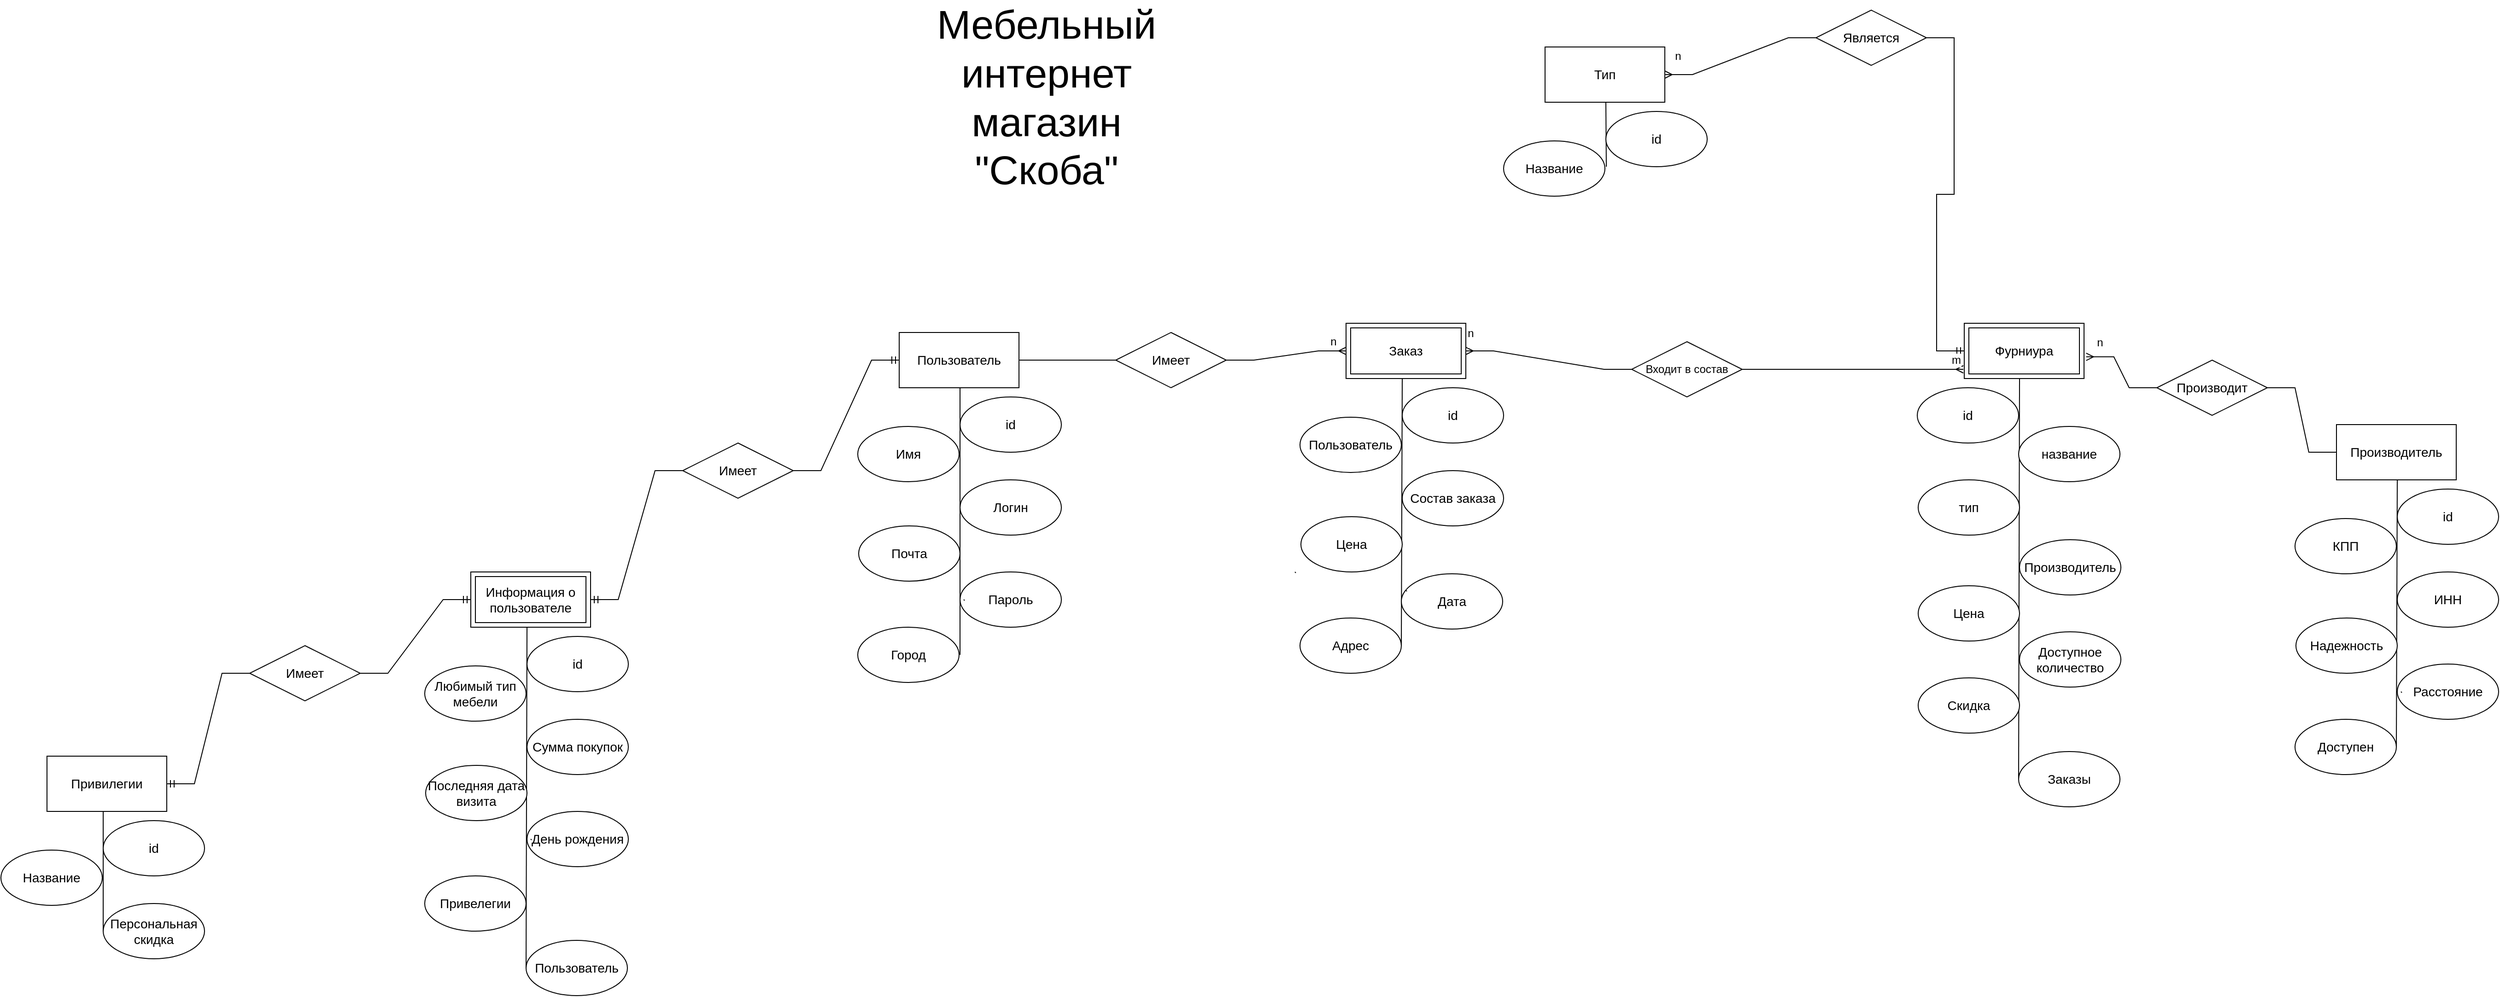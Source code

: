 <mxfile version="20.3.3" type="device"><diagram id="UdhSs_-ZGYCPiPoCD-Hz" name="Page-1"><mxGraphModel dx="2474" dy="528" grid="1" gridSize="10" guides="1" tooltips="1" connect="1" arrows="1" fold="1" page="1" pageScale="1" pageWidth="827" pageHeight="1169" math="0" shadow="0"><root><mxCell id="0"/><mxCell id="1" parent="0"/><mxCell id="m88YDGORwpVwvJDOowfY-3" value="" style="endArrow=none;html=1;rounded=0;entryX=0.5;entryY=1;entryDx=0;entryDy=0;exitX=1;exitY=0.5;exitDx=0;exitDy=0;fontSize=14;" parent="1" source="m88YDGORwpVwvJDOowfY-15" edge="1"><mxGeometry width="50" height="50" relative="1" as="geometry"><mxPoint x="631" y="1040" as="sourcePoint"/><mxPoint x="631" y="730" as="targetPoint"/></mxGeometry></mxCell><mxCell id="m88YDGORwpVwvJDOowfY-7" value="Дата" style="ellipse;whiteSpace=wrap;html=1;fontSize=14;" parent="1" vertex="1"><mxGeometry x="630" y="942" width="110" height="60" as="geometry"/></mxCell><mxCell id="m88YDGORwpVwvJDOowfY-8" value="Состав заказа" style="ellipse;whiteSpace=wrap;html=1;fontSize=14;" parent="1" vertex="1"><mxGeometry x="631" y="830" width="110" height="60" as="geometry"/></mxCell><mxCell id="m88YDGORwpVwvJDOowfY-9" value="id" style="ellipse;whiteSpace=wrap;html=1;fontSize=14;" parent="1" vertex="1"><mxGeometry x="631" y="740" width="110" height="60" as="geometry"/></mxCell><mxCell id="m88YDGORwpVwvJDOowfY-10" value="Пользователь" style="ellipse;whiteSpace=wrap;html=1;fontSize=14;" parent="1" vertex="1"><mxGeometry x="520" y="772" width="110" height="60" as="geometry"/></mxCell><mxCell id="m88YDGORwpVwvJDOowfY-12" value="" style="endArrow=none;html=1;rounded=0;entryX=0;entryY=0.5;entryDx=0;entryDy=0;fontSize=14;" parent="1" edge="1"><mxGeometry width="50" height="50" relative="1" as="geometry"><mxPoint x="635" y="960" as="sourcePoint"/><mxPoint x="636" y="961" as="targetPoint"/></mxGeometry></mxCell><mxCell id="m88YDGORwpVwvJDOowfY-14" value="Цена" style="ellipse;whiteSpace=wrap;html=1;fontSize=14;" parent="1" vertex="1"><mxGeometry x="521" y="880" width="110" height="60" as="geometry"/></mxCell><mxCell id="m88YDGORwpVwvJDOowfY-15" value="Адрес" style="ellipse;whiteSpace=wrap;html=1;fontSize=14;" parent="1" vertex="1"><mxGeometry x="520" y="990" width="110" height="60" as="geometry"/></mxCell><mxCell id="m88YDGORwpVwvJDOowfY-18" value="Производитель" style="rounded=0;whiteSpace=wrap;html=1;fontSize=14;" parent="1" vertex="1"><mxGeometry x="1645" y="780" width="130" height="60" as="geometry"/></mxCell><mxCell id="m88YDGORwpVwvJDOowfY-19" value="" style="endArrow=none;html=1;rounded=0;entryX=0.5;entryY=1;entryDx=0;entryDy=0;exitX=1;exitY=0.5;exitDx=0;exitDy=0;fontSize=14;" parent="1" source="m88YDGORwpVwvJDOowfY-26" edge="1"><mxGeometry width="50" height="50" relative="1" as="geometry"><mxPoint x="1711" y="1150" as="sourcePoint"/><mxPoint x="1711" y="840" as="targetPoint"/></mxGeometry></mxCell><mxCell id="m88YDGORwpVwvJDOowfY-20" value="Расстояние" style="ellipse;whiteSpace=wrap;html=1;fontSize=14;" parent="1" vertex="1"><mxGeometry x="1711" y="1040" width="110" height="60" as="geometry"/></mxCell><mxCell id="m88YDGORwpVwvJDOowfY-21" value="ИНН" style="ellipse;whiteSpace=wrap;html=1;fontSize=14;" parent="1" vertex="1"><mxGeometry x="1711" y="940" width="110" height="60" as="geometry"/></mxCell><mxCell id="m88YDGORwpVwvJDOowfY-22" value="id" style="ellipse;whiteSpace=wrap;html=1;fontSize=14;" parent="1" vertex="1"><mxGeometry x="1711" y="850" width="110" height="60" as="geometry"/></mxCell><mxCell id="m88YDGORwpVwvJDOowfY-23" value="КПП" style="ellipse;whiteSpace=wrap;html=1;fontSize=14;" parent="1" vertex="1"><mxGeometry x="1600" y="882" width="110" height="60" as="geometry"/></mxCell><mxCell id="m88YDGORwpVwvJDOowfY-24" value="" style="endArrow=none;html=1;rounded=0;entryX=0;entryY=0.5;entryDx=0;entryDy=0;fontSize=14;" parent="1" edge="1"><mxGeometry width="50" height="50" relative="1" as="geometry"><mxPoint x="1715" y="1070" as="sourcePoint"/><mxPoint x="1716" y="1071" as="targetPoint"/></mxGeometry></mxCell><mxCell id="m88YDGORwpVwvJDOowfY-25" value="Надежность" style="ellipse;whiteSpace=wrap;html=1;fontSize=14;" parent="1" vertex="1"><mxGeometry x="1601" y="990" width="110" height="60" as="geometry"/></mxCell><mxCell id="m88YDGORwpVwvJDOowfY-26" value="Доступен" style="ellipse;whiteSpace=wrap;html=1;fontSize=14;" parent="1" vertex="1"><mxGeometry x="1600" y="1100" width="110" height="60" as="geometry"/></mxCell><mxCell id="m88YDGORwpVwvJDOowfY-37" value="" style="endArrow=none;html=1;rounded=0;entryX=0.5;entryY=1;entryDx=0;entryDy=0;fontSize=14;exitX=0;exitY=0.5;exitDx=0;exitDy=0;" parent="1" source="t4gQE0uecvHXMkZjghIy-9" edge="1"><mxGeometry width="50" height="50" relative="1" as="geometry"><mxPoint x="1320" y="1090" as="sourcePoint"/><mxPoint x="1301" y="730" as="targetPoint"/></mxGeometry></mxCell><mxCell id="m88YDGORwpVwvJDOowfY-38" value="Скидка" style="ellipse;whiteSpace=wrap;html=1;fontSize=14;" parent="1" vertex="1"><mxGeometry x="1191" y="1055" width="110" height="60" as="geometry"/></mxCell><mxCell id="m88YDGORwpVwvJDOowfY-39" value="Производитель" style="ellipse;whiteSpace=wrap;html=1;fontSize=14;" parent="1" vertex="1"><mxGeometry x="1301" y="905" width="110" height="60" as="geometry"/></mxCell><mxCell id="m88YDGORwpVwvJDOowfY-40" value="id" style="ellipse;whiteSpace=wrap;html=1;fontSize=14;" parent="1" vertex="1"><mxGeometry x="1190" y="740" width="110" height="60" as="geometry"/></mxCell><mxCell id="m88YDGORwpVwvJDOowfY-41" value="тип" style="ellipse;whiteSpace=wrap;html=1;fontSize=14;" parent="1" vertex="1"><mxGeometry x="1191" y="840" width="110" height="60" as="geometry"/></mxCell><mxCell id="m88YDGORwpVwvJDOowfY-42" value="" style="endArrow=none;html=1;rounded=0;entryX=0;entryY=0.5;entryDx=0;entryDy=0;fontSize=14;" parent="1" edge="1"><mxGeometry width="50" height="50" relative="1" as="geometry"><mxPoint x="1305" y="1035" as="sourcePoint"/><mxPoint x="1306" y="1036" as="targetPoint"/></mxGeometry></mxCell><mxCell id="m88YDGORwpVwvJDOowfY-43" value="Цена" style="ellipse;whiteSpace=wrap;html=1;fontSize=14;" parent="1" vertex="1"><mxGeometry x="1191" y="955" width="110" height="60" as="geometry"/></mxCell><mxCell id="m88YDGORwpVwvJDOowfY-44" value="Доступное количество" style="ellipse;whiteSpace=wrap;html=1;fontSize=14;" parent="1" vertex="1"><mxGeometry x="1301" y="1005" width="110" height="60" as="geometry"/></mxCell><mxCell id="m88YDGORwpVwvJDOowfY-45" value="Тип" style="rounded=0;whiteSpace=wrap;html=1;fontSize=14;" parent="1" vertex="1"><mxGeometry x="786" y="370" width="130" height="60" as="geometry"/></mxCell><mxCell id="m88YDGORwpVwvJDOowfY-46" value="" style="endArrow=none;html=1;rounded=0;entryX=0.5;entryY=1;entryDx=0;entryDy=0;fontSize=14;" parent="1" edge="1"><mxGeometry width="50" height="50" relative="1" as="geometry"><mxPoint x="852.5" y="500" as="sourcePoint"/><mxPoint x="852" y="430" as="targetPoint"/></mxGeometry></mxCell><mxCell id="m88YDGORwpVwvJDOowfY-49" value="id" style="ellipse;whiteSpace=wrap;html=1;fontSize=14;" parent="1" vertex="1"><mxGeometry x="852" y="440" width="110" height="60" as="geometry"/></mxCell><mxCell id="m88YDGORwpVwvJDOowfY-50" value="Название" style="ellipse;whiteSpace=wrap;html=1;fontSize=14;" parent="1" vertex="1"><mxGeometry x="741" y="472" width="110" height="60" as="geometry"/></mxCell><mxCell id="m88YDGORwpVwvJDOowfY-51" value="" style="endArrow=none;html=1;rounded=0;entryX=0;entryY=0.5;entryDx=0;entryDy=0;fontSize=14;" parent="1" edge="1"><mxGeometry width="50" height="50" relative="1" as="geometry"><mxPoint x="514.5" y="940" as="sourcePoint"/><mxPoint x="515.5" y="941" as="targetPoint"/></mxGeometry></mxCell><mxCell id="m88YDGORwpVwvJDOowfY-55" value="Пользователь" style="rounded=0;whiteSpace=wrap;html=1;fontSize=14;" parent="1" vertex="1"><mxGeometry x="85" y="680" width="130" height="60" as="geometry"/></mxCell><mxCell id="m88YDGORwpVwvJDOowfY-56" value="" style="endArrow=none;html=1;rounded=0;entryX=0.5;entryY=1;entryDx=0;entryDy=0;fontSize=14;" parent="1" edge="1"><mxGeometry width="50" height="50" relative="1" as="geometry"><mxPoint x="151" y="1030" as="sourcePoint"/><mxPoint x="151" y="740" as="targetPoint"/></mxGeometry></mxCell><mxCell id="m88YDGORwpVwvJDOowfY-57" value="Пароль" style="ellipse;whiteSpace=wrap;html=1;fontSize=14;" parent="1" vertex="1"><mxGeometry x="151" y="940" width="110" height="60" as="geometry"/></mxCell><mxCell id="m88YDGORwpVwvJDOowfY-58" value="Логин" style="ellipse;whiteSpace=wrap;html=1;fontSize=14;" parent="1" vertex="1"><mxGeometry x="151" y="840" width="110" height="60" as="geometry"/></mxCell><mxCell id="m88YDGORwpVwvJDOowfY-59" value="id" style="ellipse;whiteSpace=wrap;html=1;fontSize=14;" parent="1" vertex="1"><mxGeometry x="151" y="750" width="110" height="60" as="geometry"/></mxCell><mxCell id="m88YDGORwpVwvJDOowfY-60" value="Имя" style="ellipse;whiteSpace=wrap;html=1;fontSize=14;" parent="1" vertex="1"><mxGeometry x="40" y="782" width="110" height="60" as="geometry"/></mxCell><mxCell id="m88YDGORwpVwvJDOowfY-61" value="" style="endArrow=none;html=1;rounded=0;entryX=0;entryY=0.5;entryDx=0;entryDy=0;fontSize=14;" parent="1" edge="1"><mxGeometry width="50" height="50" relative="1" as="geometry"><mxPoint x="155" y="970" as="sourcePoint"/><mxPoint x="156" y="971" as="targetPoint"/></mxGeometry></mxCell><mxCell id="m88YDGORwpVwvJDOowfY-62" value="Почта" style="ellipse;whiteSpace=wrap;html=1;fontSize=14;" parent="1" vertex="1"><mxGeometry x="41" y="890" width="110" height="60" as="geometry"/></mxCell><mxCell id="m88YDGORwpVwvJDOowfY-63" value="Город" style="ellipse;whiteSpace=wrap;html=1;fontSize=14;" parent="1" vertex="1"><mxGeometry x="40" y="1000" width="110" height="60" as="geometry"/></mxCell><mxCell id="m88YDGORwpVwvJDOowfY-75" value="" style="edgeStyle=entityRelationEdgeStyle;fontSize=14;html=1;endArrow=ERmany;rounded=0;exitX=0;exitY=0.5;exitDx=0;exitDy=0;startArrow=none;entryX=1.018;entryY=0.607;entryDx=0;entryDy=0;entryPerimeter=0;" parent="1" source="m88YDGORwpVwvJDOowfY-121" target="m88YDGORwpVwvJDOowfY-135" edge="1"><mxGeometry width="100" height="100" relative="1" as="geometry"><mxPoint x="1330" y="1100" as="sourcePoint"/><mxPoint x="1365.0" y="700" as="targetPoint"/></mxGeometry></mxCell><mxCell id="t4gQE0uecvHXMkZjghIy-6" value="n" style="edgeLabel;html=1;align=center;verticalAlign=middle;resizable=0;points=[];fontSize=12;" parent="m88YDGORwpVwvJDOowfY-75" vertex="1" connectable="0"><mxGeometry x="0.702" y="1" relative="1" as="geometry"><mxPoint y="-17" as="offset"/></mxGeometry></mxCell><mxCell id="m88YDGORwpVwvJDOowfY-76" value="" style="edgeStyle=entityRelationEdgeStyle;fontSize=14;html=1;endArrow=ERmany;rounded=0;entryX=0;entryY=0.5;entryDx=0;entryDy=0;exitX=1;exitY=0.5;exitDx=0;exitDy=0;startArrow=none;" parent="1" source="m88YDGORwpVwvJDOowfY-125" target="m88YDGORwpVwvJDOowfY-132" edge="1"><mxGeometry width="100" height="100" relative="1" as="geometry"><mxPoint x="640" y="1000" as="sourcePoint"/><mxPoint x="565" y="700" as="targetPoint"/></mxGeometry></mxCell><mxCell id="t4gQE0uecvHXMkZjghIy-8" value="n" style="edgeLabel;html=1;align=center;verticalAlign=middle;resizable=0;points=[];fontSize=12;" parent="m88YDGORwpVwvJDOowfY-76" vertex="1" connectable="0"><mxGeometry x="0.773" relative="1" as="geometry"><mxPoint y="-10" as="offset"/></mxGeometry></mxCell><mxCell id="m88YDGORwpVwvJDOowfY-78" value="" style="edgeStyle=entityRelationEdgeStyle;fontSize=14;html=1;endArrow=ERmandOne;startArrow=none;rounded=0;entryX=0;entryY=0.5;entryDx=0;entryDy=0;exitX=1;exitY=0.5;exitDx=0;exitDy=0;" parent="1" source="m88YDGORwpVwvJDOowfY-123" target="m88YDGORwpVwvJDOowfY-135" edge="1"><mxGeometry width="100" height="100" relative="1" as="geometry"><mxPoint x="980" y="890" as="sourcePoint"/><mxPoint x="1235" y="685" as="targetPoint"/></mxGeometry></mxCell><mxCell id="m88YDGORwpVwvJDOowfY-109" value="" style="endArrow=none;html=1;rounded=0;entryX=0.5;entryY=1;entryDx=0;entryDy=0;fontSize=14;" parent="1" edge="1"><mxGeometry width="50" height="50" relative="1" as="geometry"><mxPoint x="-320" y="1370" as="sourcePoint"/><mxPoint x="-319" y="1000" as="targetPoint"/></mxGeometry></mxCell><mxCell id="m88YDGORwpVwvJDOowfY-110" value="День рождения" style="ellipse;whiteSpace=wrap;html=1;fontSize=14;" parent="1" vertex="1"><mxGeometry x="-319" y="1200" width="110" height="60" as="geometry"/></mxCell><mxCell id="m88YDGORwpVwvJDOowfY-111" value="Сумма покупок" style="ellipse;whiteSpace=wrap;html=1;fontSize=14;" parent="1" vertex="1"><mxGeometry x="-319" y="1100" width="110" height="60" as="geometry"/></mxCell><mxCell id="m88YDGORwpVwvJDOowfY-112" value="id" style="ellipse;whiteSpace=wrap;html=1;fontSize=14;" parent="1" vertex="1"><mxGeometry x="-319" y="1010" width="110" height="60" as="geometry"/></mxCell><mxCell id="m88YDGORwpVwvJDOowfY-113" value="Любимый тип мебели" style="ellipse;whiteSpace=wrap;html=1;fontSize=14;" parent="1" vertex="1"><mxGeometry x="-430" y="1042" width="110" height="60" as="geometry"/></mxCell><mxCell id="m88YDGORwpVwvJDOowfY-114" value="" style="endArrow=none;html=1;rounded=0;entryX=0;entryY=0.5;entryDx=0;entryDy=0;fontSize=14;" parent="1" edge="1"><mxGeometry width="50" height="50" relative="1" as="geometry"><mxPoint x="-315" y="1230" as="sourcePoint"/><mxPoint x="-314" y="1231" as="targetPoint"/></mxGeometry></mxCell><mxCell id="m88YDGORwpVwvJDOowfY-115" value="Последняя дата визита" style="ellipse;whiteSpace=wrap;html=1;fontSize=14;" parent="1" vertex="1"><mxGeometry x="-429" y="1150" width="110" height="60" as="geometry"/></mxCell><mxCell id="m88YDGORwpVwvJDOowfY-116" value="Пользователь" style="ellipse;whiteSpace=wrap;html=1;fontSize=14;" parent="1" vertex="1"><mxGeometry x="-320" y="1340" width="110" height="60" as="geometry"/></mxCell><mxCell id="m88YDGORwpVwvJDOowfY-118" value="" style="edgeStyle=entityRelationEdgeStyle;fontSize=14;html=1;endArrow=ERmandOne;startArrow=none;rounded=0;exitX=1;exitY=0.5;exitDx=0;exitDy=0;entryX=0;entryY=0.5;entryDx=0;entryDy=0;" parent="1" source="m88YDGORwpVwvJDOowfY-127" target="m88YDGORwpVwvJDOowfY-55" edge="1"><mxGeometry width="100" height="100" relative="1" as="geometry"><mxPoint x="90" y="1020" as="sourcePoint"/><mxPoint x="190" y="920" as="targetPoint"/></mxGeometry></mxCell><mxCell id="m88YDGORwpVwvJDOowfY-121" value="Производит" style="shape=rhombus;perimeter=rhombusPerimeter;whiteSpace=wrap;html=1;align=center;fontSize=14;" parent="1" vertex="1"><mxGeometry x="1450" y="710" width="120" height="60" as="geometry"/></mxCell><mxCell id="m88YDGORwpVwvJDOowfY-122" value="" style="edgeStyle=entityRelationEdgeStyle;fontSize=14;html=1;endArrow=none;rounded=0;exitX=0;exitY=0.5;exitDx=0;exitDy=0;" parent="1" source="m88YDGORwpVwvJDOowfY-18" target="m88YDGORwpVwvJDOowfY-121" edge="1"><mxGeometry width="100" height="100" relative="1" as="geometry"><mxPoint x="1645.0" y="810" as="sourcePoint"/><mxPoint x="1365" y="700" as="targetPoint"/></mxGeometry></mxCell><mxCell id="m88YDGORwpVwvJDOowfY-123" value="Является" style="shape=rhombus;perimeter=rhombusPerimeter;whiteSpace=wrap;html=1;align=center;fontSize=14;" parent="1" vertex="1"><mxGeometry x="1080" y="330" width="120" height="60" as="geometry"/></mxCell><mxCell id="m88YDGORwpVwvJDOowfY-125" value="Имеет" style="shape=rhombus;perimeter=rhombusPerimeter;whiteSpace=wrap;html=1;align=center;fontSize=14;" parent="1" vertex="1"><mxGeometry x="320" y="680" width="120" height="60" as="geometry"/></mxCell><mxCell id="m88YDGORwpVwvJDOowfY-126" value="" style="edgeStyle=entityRelationEdgeStyle;fontSize=14;html=1;endArrow=none;rounded=0;entryX=0;entryY=0.5;entryDx=0;entryDy=0;exitX=1;exitY=0.5;exitDx=0;exitDy=0;" parent="1" source="m88YDGORwpVwvJDOowfY-55" target="m88YDGORwpVwvJDOowfY-125" edge="1"><mxGeometry width="100" height="100" relative="1" as="geometry"><mxPoint x="215" y="710" as="sourcePoint"/><mxPoint x="565" y="700" as="targetPoint"/></mxGeometry></mxCell><mxCell id="m88YDGORwpVwvJDOowfY-127" value="Имеет" style="shape=rhombus;perimeter=rhombusPerimeter;whiteSpace=wrap;html=1;align=center;fontSize=14;" parent="1" vertex="1"><mxGeometry x="-150" y="800" width="120" height="60" as="geometry"/></mxCell><mxCell id="m88YDGORwpVwvJDOowfY-128" value="" style="edgeStyle=entityRelationEdgeStyle;fontSize=14;html=1;endArrow=none;startArrow=ERmandOne;rounded=0;exitX=1;exitY=0.5;exitDx=0;exitDy=0;entryX=0;entryY=0.5;entryDx=0;entryDy=0;" parent="1" source="m88YDGORwpVwvJDOowfY-131" target="m88YDGORwpVwvJDOowfY-127" edge="1"><mxGeometry width="100" height="100" relative="1" as="geometry"><mxPoint x="-255" y="970" as="sourcePoint"/><mxPoint x="85" y="710" as="targetPoint"/></mxGeometry></mxCell><mxCell id="m88YDGORwpVwvJDOowfY-131" value="Информация о пользователе" style="shape=ext;margin=3;double=1;whiteSpace=wrap;html=1;align=center;fontSize=14;" parent="1" vertex="1"><mxGeometry x="-380" y="940" width="130" height="60" as="geometry"/></mxCell><mxCell id="m88YDGORwpVwvJDOowfY-132" value="Заказ" style="shape=ext;margin=3;double=1;whiteSpace=wrap;html=1;align=center;fontSize=14;" parent="1" vertex="1"><mxGeometry x="570" y="670" width="130" height="60" as="geometry"/></mxCell><mxCell id="m88YDGORwpVwvJDOowfY-133" value="" style="edgeStyle=entityRelationEdgeStyle;fontSize=14;html=1;endArrow=ERmany;rounded=0;" parent="1" source="m88YDGORwpVwvJDOowfY-123" target="m88YDGORwpVwvJDOowfY-45" edge="1"><mxGeometry width="100" height="100" relative="1" as="geometry"><mxPoint x="1010" y="760" as="sourcePoint"/><mxPoint x="1110" y="660" as="targetPoint"/></mxGeometry></mxCell><mxCell id="t4gQE0uecvHXMkZjghIy-7" value="n" style="edgeLabel;html=1;align=center;verticalAlign=middle;resizable=0;points=[];fontSize=12;" parent="m88YDGORwpVwvJDOowfY-133" vertex="1" connectable="0"><mxGeometry x="0.79" y="-2" relative="1" as="geometry"><mxPoint x="-4" y="-18" as="offset"/></mxGeometry></mxCell><mxCell id="m88YDGORwpVwvJDOowfY-135" value="Фурниура" style="shape=ext;margin=3;double=1;whiteSpace=wrap;html=1;align=center;fontSize=14;" parent="1" vertex="1"><mxGeometry x="1241" y="670" width="130" height="60" as="geometry"/></mxCell><mxCell id="t4gQE0uecvHXMkZjghIy-1" value="Мебельный&lt;br&gt;интернет магазин &quot;Скоба&quot;" style="text;html=1;strokeColor=none;fillColor=none;align=center;verticalAlign=middle;whiteSpace=wrap;rounded=0;fontSize=44;" parent="1" vertex="1"><mxGeometry x="215" y="410" width="60" height="30" as="geometry"/></mxCell><mxCell id="t4gQE0uecvHXMkZjghIy-2" value="Привелегии" style="ellipse;whiteSpace=wrap;html=1;fontSize=14;" parent="1" vertex="1"><mxGeometry x="-430" y="1270" width="110" height="60" as="geometry"/></mxCell><mxCell id="t4gQE0uecvHXMkZjghIy-3" value="" style="edgeStyle=entityRelationEdgeStyle;fontSize=12;html=1;endArrow=ERmany;startArrow=none;rounded=0;exitX=1;exitY=0.5;exitDx=0;exitDy=0;" parent="1" source="t4gQE0uecvHXMkZjghIy-20" edge="1"><mxGeometry width="100" height="100" relative="1" as="geometry"><mxPoint x="960" y="930" as="sourcePoint"/><mxPoint x="1240" y="720" as="targetPoint"/></mxGeometry></mxCell><mxCell id="t4gQE0uecvHXMkZjghIy-5" value="m" style="edgeLabel;html=1;align=center;verticalAlign=middle;resizable=0;points=[];fontSize=12;" parent="t4gQE0uecvHXMkZjghIy-3" vertex="1" connectable="0"><mxGeometry x="0.931" relative="1" as="geometry"><mxPoint y="-10" as="offset"/></mxGeometry></mxCell><mxCell id="t4gQE0uecvHXMkZjghIy-9" value="Заказы" style="ellipse;whiteSpace=wrap;html=1;fontSize=14;" parent="1" vertex="1"><mxGeometry x="1300" y="1135" width="110" height="60" as="geometry"/></mxCell><mxCell id="t4gQE0uecvHXMkZjghIy-20" value="Входит в состав" style="shape=rhombus;perimeter=rhombusPerimeter;whiteSpace=wrap;html=1;align=center;fontSize=12;" parent="1" vertex="1"><mxGeometry x="880" y="690" width="120" height="60" as="geometry"/></mxCell><mxCell id="t4gQE0uecvHXMkZjghIy-21" value="" style="edgeStyle=entityRelationEdgeStyle;fontSize=12;html=1;endArrow=none;startArrow=ERmany;rounded=0;exitX=1;exitY=0.5;exitDx=0;exitDy=0;" parent="1" source="m88YDGORwpVwvJDOowfY-132" target="t4gQE0uecvHXMkZjghIy-20" edge="1"><mxGeometry width="100" height="100" relative="1" as="geometry"><mxPoint x="700" y="700" as="sourcePoint"/><mxPoint x="1240" y="720" as="targetPoint"/></mxGeometry></mxCell><mxCell id="t4gQE0uecvHXMkZjghIy-22" value="&lt;font style=&quot;font-size: 12px;&quot;&gt;n&lt;/font&gt;" style="edgeLabel;html=1;align=center;verticalAlign=middle;resizable=0;points=[];fontSize=44;" parent="t4gQE0uecvHXMkZjghIy-21" vertex="1" connectable="0"><mxGeometry x="-0.949" y="-1" relative="1" as="geometry"><mxPoint y="-31" as="offset"/></mxGeometry></mxCell><mxCell id="hgBY2xEDlmMtC3KgA87O-1" value="" style="endArrow=none;html=1;rounded=0;entryX=0.5;entryY=1;entryDx=0;entryDy=0;fontSize=14;exitX=0;exitY=0.5;exitDx=0;exitDy=0;" edge="1" parent="1" source="hgBY2xEDlmMtC3KgA87O-3"><mxGeometry width="50" height="50" relative="1" as="geometry"><mxPoint x="-780" y="1570" as="sourcePoint"/><mxPoint x="-779" y="1200" as="targetPoint"/></mxGeometry></mxCell><mxCell id="hgBY2xEDlmMtC3KgA87O-3" value="Персональная скидка" style="ellipse;whiteSpace=wrap;html=1;fontSize=14;" vertex="1" parent="1"><mxGeometry x="-779" y="1300" width="110" height="60" as="geometry"/></mxCell><mxCell id="hgBY2xEDlmMtC3KgA87O-4" value="id" style="ellipse;whiteSpace=wrap;html=1;fontSize=14;" vertex="1" parent="1"><mxGeometry x="-779" y="1210" width="110" height="60" as="geometry"/></mxCell><mxCell id="hgBY2xEDlmMtC3KgA87O-5" value="Название" style="ellipse;whiteSpace=wrap;html=1;fontSize=14;" vertex="1" parent="1"><mxGeometry x="-890" y="1242" width="110" height="60" as="geometry"/></mxCell><mxCell id="hgBY2xEDlmMtC3KgA87O-11" value="Привилегии&lt;br&gt;" style="rounded=0;whiteSpace=wrap;html=1;fontSize=14;" vertex="1" parent="1"><mxGeometry x="-840" y="1140" width="130" height="60" as="geometry"/></mxCell><mxCell id="hgBY2xEDlmMtC3KgA87O-12" value="" style="edgeStyle=entityRelationEdgeStyle;fontSize=12;html=1;endArrow=ERmandOne;startArrow=none;rounded=0;exitX=1;exitY=0.5;exitDx=0;exitDy=0;entryX=0;entryY=0.5;entryDx=0;entryDy=0;" edge="1" parent="1" source="hgBY2xEDlmMtC3KgA87O-13" target="m88YDGORwpVwvJDOowfY-131"><mxGeometry width="100" height="100" relative="1" as="geometry"><mxPoint x="-470" y="1240" as="sourcePoint"/><mxPoint x="-370" y="1140" as="targetPoint"/></mxGeometry></mxCell><mxCell id="hgBY2xEDlmMtC3KgA87O-13" value="Имеет" style="shape=rhombus;perimeter=rhombusPerimeter;whiteSpace=wrap;html=1;align=center;fontSize=14;" vertex="1" parent="1"><mxGeometry x="-620" y="1020" width="120" height="60" as="geometry"/></mxCell><mxCell id="hgBY2xEDlmMtC3KgA87O-14" value="" style="edgeStyle=entityRelationEdgeStyle;fontSize=12;html=1;endArrow=none;startArrow=ERmandOne;rounded=0;exitX=1;exitY=0.5;exitDx=0;exitDy=0;entryX=0;entryY=0.5;entryDx=0;entryDy=0;" edge="1" parent="1" source="hgBY2xEDlmMtC3KgA87O-11" target="hgBY2xEDlmMtC3KgA87O-13"><mxGeometry width="100" height="100" relative="1" as="geometry"><mxPoint x="-710" y="1170" as="sourcePoint"/><mxPoint x="-380" y="970" as="targetPoint"/></mxGeometry></mxCell><mxCell id="hgBY2xEDlmMtC3KgA87O-15" value="название" style="ellipse;whiteSpace=wrap;html=1;fontSize=14;" vertex="1" parent="1"><mxGeometry x="1300" y="782" width="110" height="60" as="geometry"/></mxCell></root></mxGraphModel></diagram></mxfile>